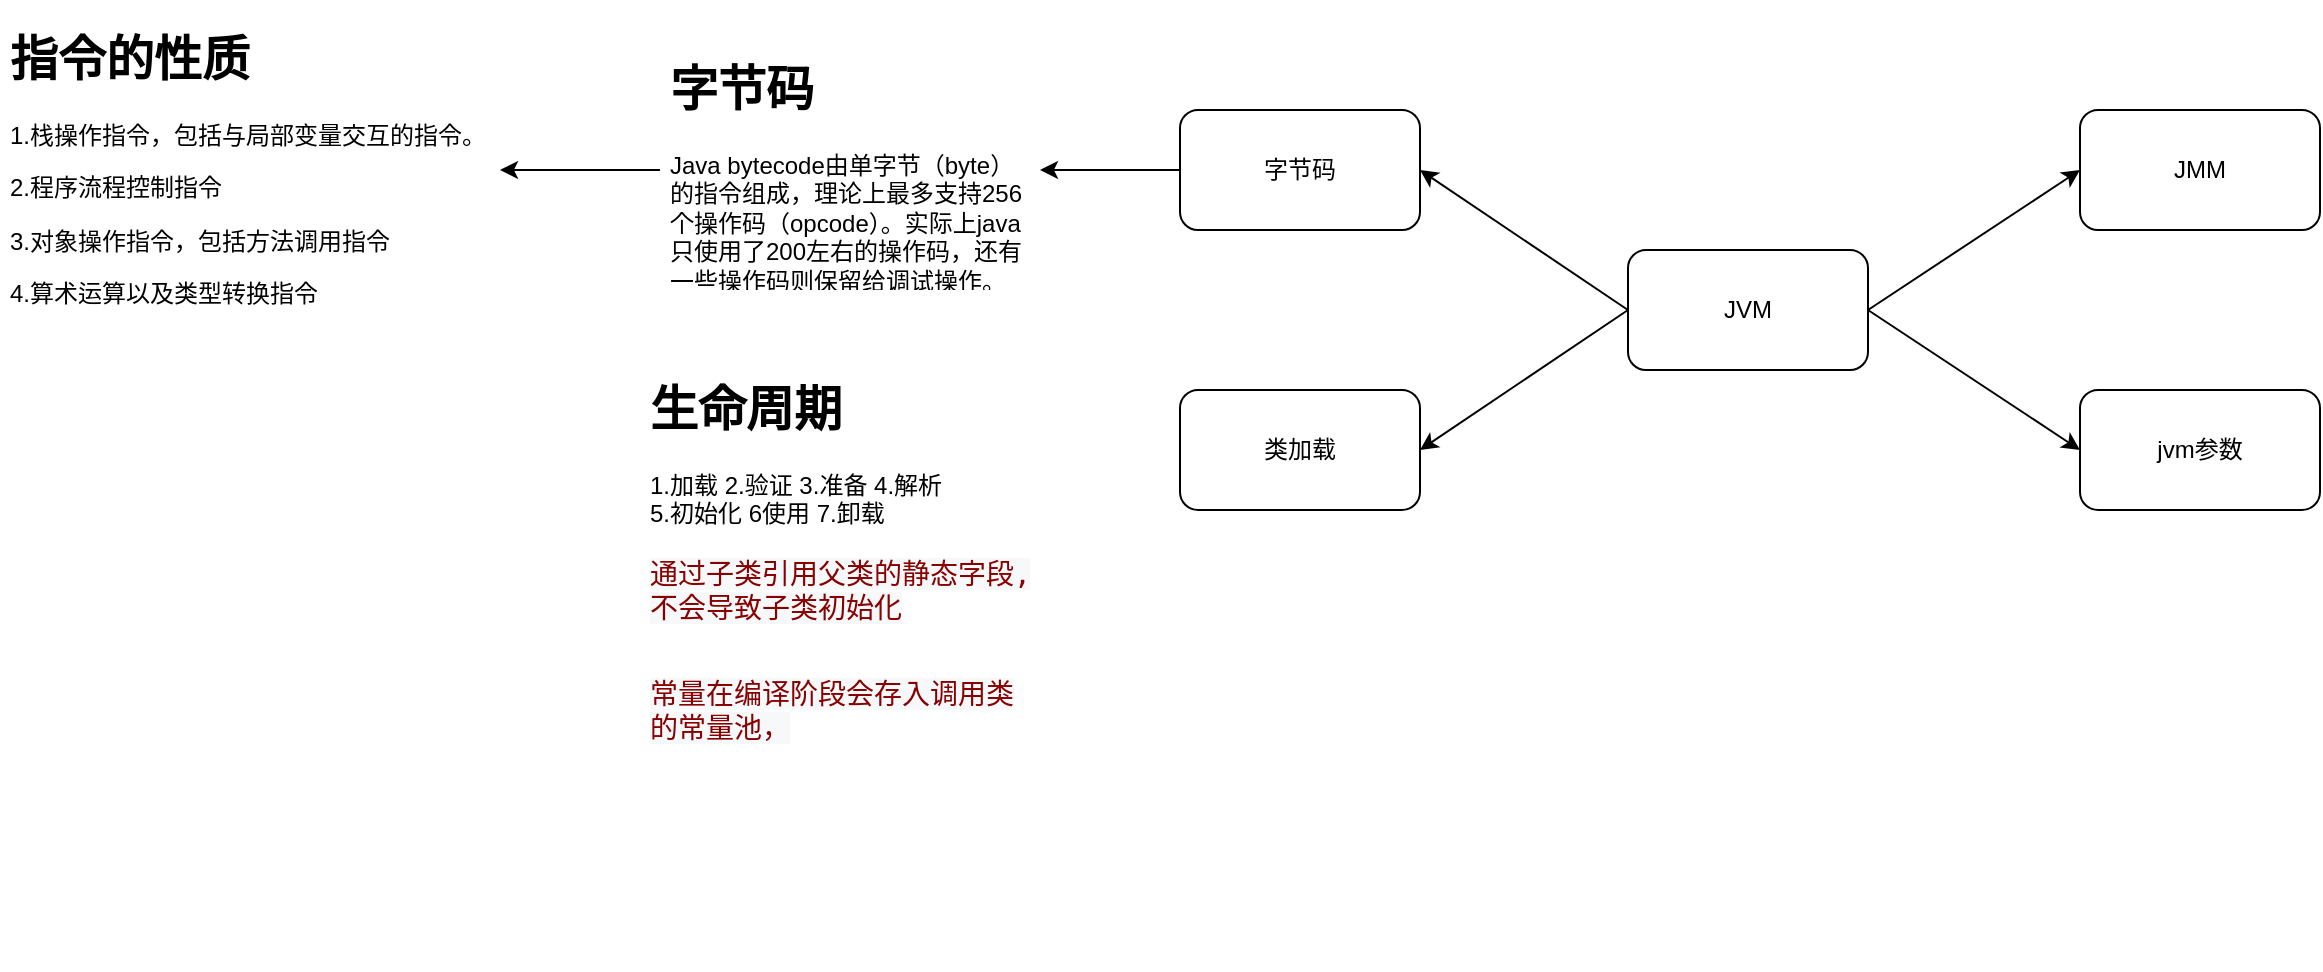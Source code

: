 <mxfile version="13.6.5">
    <diagram id="WdSSm3mxKbkXKkGnevVz" name="第 1 页">
        <mxGraphModel dx="1121" dy="760" grid="1" gridSize="10" guides="1" tooltips="1" connect="1" arrows="1" fold="1" page="1" pageScale="1" pageWidth="827" pageHeight="1169" background="none" math="0" shadow="0">
            <root>
                <mxCell id="0"/>
                <mxCell id="1" parent="0"/>
                <mxCell id="25" value="JVM" style="rounded=1;whiteSpace=wrap;html=1;" vertex="1" parent="1">
                    <mxGeometry x="294" y="290" width="120" height="60" as="geometry"/>
                </mxCell>
                <mxCell id="35" style="edgeStyle=orthogonalEdgeStyle;rounded=0;orthogonalLoop=1;jettySize=auto;html=1;" edge="1" parent="1" source="26" target="34">
                    <mxGeometry relative="1" as="geometry"/>
                </mxCell>
                <mxCell id="26" value="字节码" style="rounded=1;whiteSpace=wrap;html=1;" vertex="1" parent="1">
                    <mxGeometry x="70" y="220" width="120" height="60" as="geometry"/>
                </mxCell>
                <mxCell id="27" value="类加载" style="rounded=1;whiteSpace=wrap;html=1;" vertex="1" parent="1">
                    <mxGeometry x="70" y="360" width="120" height="60" as="geometry"/>
                </mxCell>
                <mxCell id="28" value="" style="endArrow=classic;html=1;entryX=1;entryY=0.5;entryDx=0;entryDy=0;exitX=0;exitY=0.5;exitDx=0;exitDy=0;" edge="1" parent="1" source="25" target="26">
                    <mxGeometry width="50" height="50" relative="1" as="geometry">
                        <mxPoint x="420" y="420" as="sourcePoint"/>
                        <mxPoint x="470" y="370" as="targetPoint"/>
                    </mxGeometry>
                </mxCell>
                <mxCell id="29" value="" style="endArrow=classic;html=1;entryX=1;entryY=0.5;entryDx=0;entryDy=0;exitX=0;exitY=0.5;exitDx=0;exitDy=0;" edge="1" parent="1" source="25" target="27">
                    <mxGeometry width="50" height="50" relative="1" as="geometry">
                        <mxPoint x="420" y="420" as="sourcePoint"/>
                        <mxPoint x="470" y="370" as="targetPoint"/>
                    </mxGeometry>
                </mxCell>
                <mxCell id="30" value="JMM" style="rounded=1;whiteSpace=wrap;html=1;" vertex="1" parent="1">
                    <mxGeometry x="520" y="220" width="120" height="60" as="geometry"/>
                </mxCell>
                <mxCell id="31" value="" style="endArrow=classic;html=1;entryX=0;entryY=0.5;entryDx=0;entryDy=0;" edge="1" parent="1" target="30">
                    <mxGeometry width="50" height="50" relative="1" as="geometry">
                        <mxPoint x="414" y="320" as="sourcePoint"/>
                        <mxPoint x="464" y="270" as="targetPoint"/>
                    </mxGeometry>
                </mxCell>
                <mxCell id="32" value="jvm参数" style="rounded=1;whiteSpace=wrap;html=1;" vertex="1" parent="1">
                    <mxGeometry x="520" y="360" width="120" height="60" as="geometry"/>
                </mxCell>
                <mxCell id="33" value="" style="endArrow=classic;html=1;entryX=0;entryY=0.5;entryDx=0;entryDy=0;exitX=1;exitY=0.5;exitDx=0;exitDy=0;" edge="1" parent="1" source="25" target="32">
                    <mxGeometry width="50" height="50" relative="1" as="geometry">
                        <mxPoint x="420" y="420" as="sourcePoint"/>
                        <mxPoint x="470" y="370" as="targetPoint"/>
                    </mxGeometry>
                </mxCell>
                <mxCell id="37" style="edgeStyle=orthogonalEdgeStyle;rounded=0;orthogonalLoop=1;jettySize=auto;html=1;" edge="1" parent="1" source="34" target="36">
                    <mxGeometry relative="1" as="geometry"/>
                </mxCell>
                <mxCell id="34" value="&lt;h1&gt;字节码&lt;/h1&gt;&lt;p&gt;Java bytecode由单字节（byte）的指令组成，理论上最多支持256个操作码（opcode）。实际上java只使用了200左右的操作码，还有一些操作码则保留给调试操作。&lt;/p&gt;" style="text;html=1;strokeColor=none;fillColor=none;spacing=5;spacingTop=-20;whiteSpace=wrap;overflow=hidden;rounded=0;" vertex="1" parent="1">
                    <mxGeometry x="-190" y="190" width="190" height="120" as="geometry"/>
                </mxCell>
                <mxCell id="36" value="&lt;h1&gt;指令的性质&lt;/h1&gt;&lt;p&gt;1.栈操作指令，包括与局部变量交互的指令。&lt;/p&gt;&lt;p&gt;2.程序流程控制指令&lt;/p&gt;&lt;p&gt;3.对象操作指令，包括方法调用指令&lt;/p&gt;&lt;p&gt;4.算术运算以及类型转换指令&lt;/p&gt;" style="text;html=1;strokeColor=none;fillColor=none;spacing=5;spacingTop=-20;whiteSpace=wrap;overflow=hidden;rounded=0;" vertex="1" parent="1">
                    <mxGeometry x="-520" y="175" width="250" height="150" as="geometry"/>
                </mxCell>
                <mxCell id="39" value="&lt;h1&gt;生命周期&lt;/h1&gt;&lt;p&gt;1.加载 2.验证 3.准备 4.解析&lt;br&gt;5.初始化 6使用 7.卸载&lt;br&gt;&lt;br&gt;&lt;span style=&quot;color: rgb(136 , 0 , 0) ; font-family: &amp;#34;source code pro&amp;#34; , &amp;#34;dejavu sans mono&amp;#34; , &amp;#34;ubuntu mono&amp;#34; , &amp;#34;anonymous pro&amp;#34; , &amp;#34;droid sans mono&amp;#34; , &amp;#34;menlo&amp;#34; , &amp;#34;monaco&amp;#34; , &amp;#34;consolas&amp;#34; , &amp;#34;inconsolata&amp;#34; , &amp;#34;courier&amp;#34; , monospace , &amp;#34;pingfang sc&amp;#34; , &amp;#34;microsoft yahei&amp;#34; , sans-serif ; font-size: 14px ; background-color: rgb(246 , 248 , 250)&quot;&gt;通过子类引用父类的静态字段,不会导致子类初始化&lt;br&gt;&lt;/span&gt;&lt;br&gt;&lt;/p&gt;&lt;p&gt;&lt;span style=&quot;color: rgb(136 , 0 , 0) ; font-family: &amp;#34;source code pro&amp;#34; , &amp;#34;dejavu sans mono&amp;#34; , &amp;#34;ubuntu mono&amp;#34; , &amp;#34;anonymous pro&amp;#34; , &amp;#34;droid sans mono&amp;#34; , &amp;#34;menlo&amp;#34; , &amp;#34;monaco&amp;#34; , &amp;#34;consolas&amp;#34; , &amp;#34;inconsolata&amp;#34; , &amp;#34;courier&amp;#34; , monospace , &amp;#34;pingfang sc&amp;#34; , &amp;#34;microsoft yahei&amp;#34; , sans-serif ; font-size: 14px ; background-color: rgb(246 , 248 , 250)&quot;&gt;常量在编译阶段会存入调用类的常量池，&lt;/span&gt;&lt;br&gt;&lt;/p&gt;" style="text;html=1;strokeColor=none;fillColor=none;spacing=5;spacingTop=-20;whiteSpace=wrap;overflow=hidden;rounded=0;" vertex="1" parent="1">
                    <mxGeometry x="-200" y="350" width="200" height="300" as="geometry"/>
                </mxCell>
            </root>
        </mxGraphModel>
    </diagram>
</mxfile>